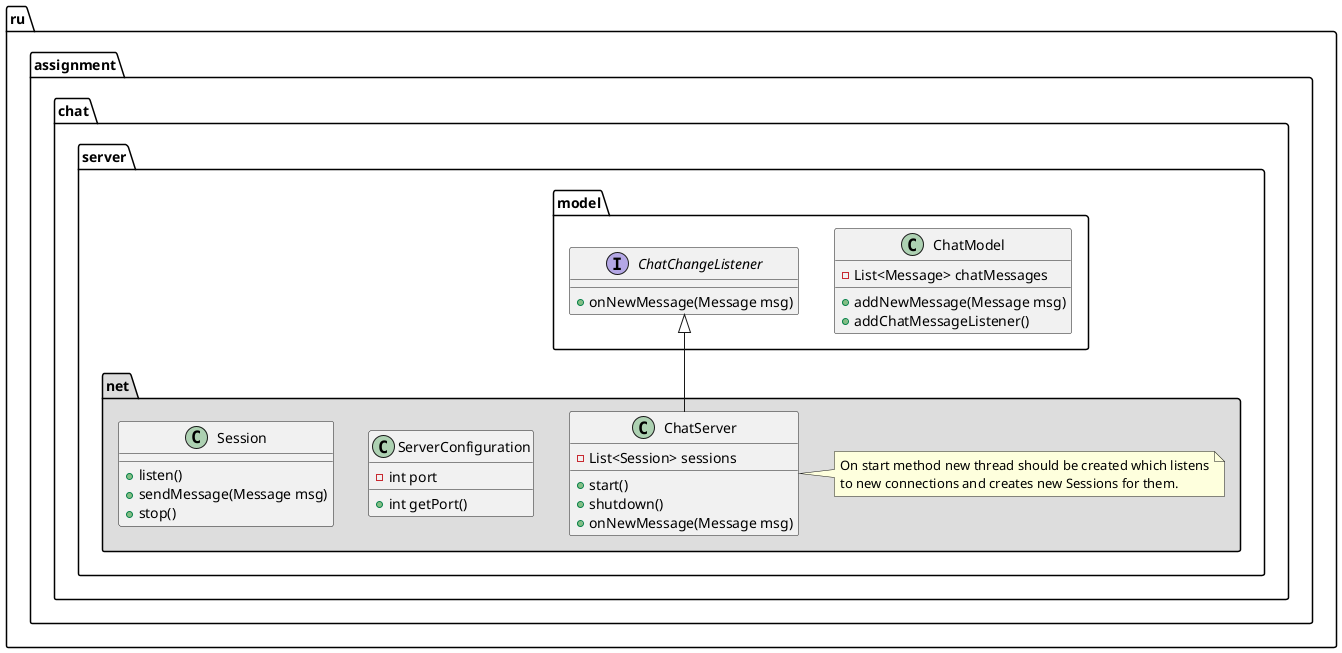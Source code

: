 @startuml


package "ru.assignment.chat.server.net" #DDDDDD {
    class ServerConfiguration {
        -int port
        +int getPort()
    }
    
    class ChatServer {
        -List<Session> sessions
        +start()
        +shutdown()
        +onNewMessage(Message msg)
    }
    note right of ChatServer {
       On start method new thread should be created which listens
       to new connections and creates new Sessions for them. 
    }
    
    class Session {
        +listen()
        +sendMessage(Message msg)
        +stop()
    } 
}

package "ru.assignment.chat.server.model" {
    class ChatModel {
        -List<Message> chatMessages
        +addNewMessage(Message msg)
        +addChatMessageListener()
    }
    
    interface ChatChangeListener {
        +onNewMessage(Message msg)
    }
    ChatChangeListener <|-- ChatServer
}
@enduml